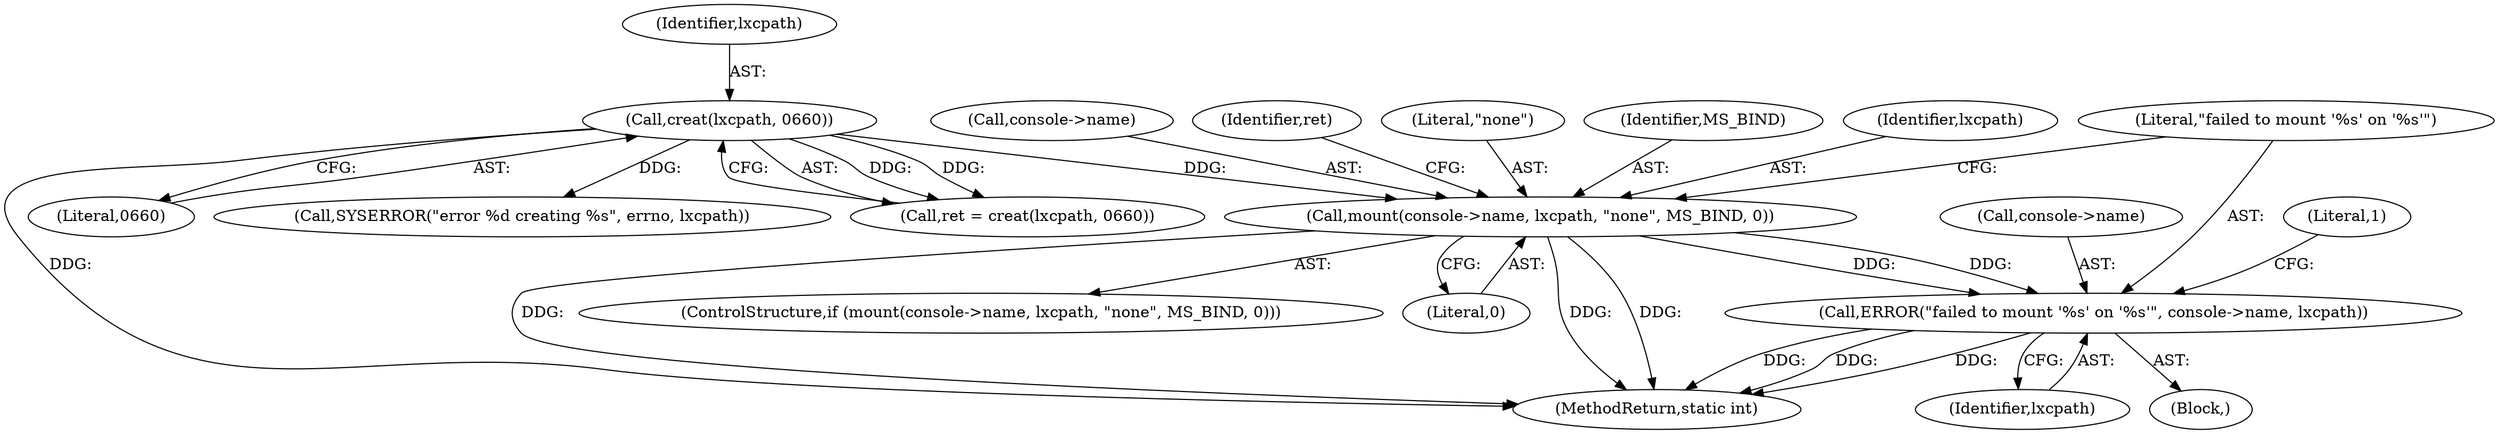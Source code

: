 digraph "1_lxc_592fd47a6245508b79fe6ac819fe6d3b2c1289be_11@del" {
"1000238" [label="(Call,mount(console->name, lxcpath, \"none\", MS_BIND, 0))"];
"1000200" [label="(Call,creat(lxcpath, 0660))"];
"1000247" [label="(Call,ERROR(\"failed to mount '%s' on '%s'\", console->name, lxcpath))"];
"1000242" [label="(Identifier,lxcpath)"];
"1000200" [label="(Call,creat(lxcpath, 0660))"];
"1000247" [label="(Call,ERROR(\"failed to mount '%s' on '%s'\", console->name, lxcpath))"];
"1000255" [label="(Literal,1)"];
"1000239" [label="(Call,console->name)"];
"1000248" [label="(Literal,\"failed to mount '%s' on '%s'\")"];
"1000252" [label="(Identifier,lxcpath)"];
"1000201" [label="(Identifier,lxcpath)"];
"1000246" [label="(Block,)"];
"1000213" [label="(Call,SYSERROR(\"error %d creating %s\", errno, lxcpath))"];
"1000257" [label="(Identifier,ret)"];
"1000198" [label="(Call,ret = creat(lxcpath, 0660))"];
"1000293" [label="(MethodReturn,static int)"];
"1000243" [label="(Literal,\"none\")"];
"1000202" [label="(Literal,0660)"];
"1000237" [label="(ControlStructure,if (mount(console->name, lxcpath, \"none\", MS_BIND, 0)))"];
"1000244" [label="(Identifier,MS_BIND)"];
"1000249" [label="(Call,console->name)"];
"1000245" [label="(Literal,0)"];
"1000238" [label="(Call,mount(console->name, lxcpath, \"none\", MS_BIND, 0))"];
"1000238" -> "1000237"  [label="AST: "];
"1000238" -> "1000245"  [label="CFG: "];
"1000239" -> "1000238"  [label="AST: "];
"1000242" -> "1000238"  [label="AST: "];
"1000243" -> "1000238"  [label="AST: "];
"1000244" -> "1000238"  [label="AST: "];
"1000245" -> "1000238"  [label="AST: "];
"1000248" -> "1000238"  [label="CFG: "];
"1000257" -> "1000238"  [label="CFG: "];
"1000238" -> "1000293"  [label="DDG: "];
"1000238" -> "1000293"  [label="DDG: "];
"1000238" -> "1000293"  [label="DDG: "];
"1000200" -> "1000238"  [label="DDG: "];
"1000238" -> "1000247"  [label="DDG: "];
"1000238" -> "1000247"  [label="DDG: "];
"1000200" -> "1000198"  [label="AST: "];
"1000200" -> "1000202"  [label="CFG: "];
"1000201" -> "1000200"  [label="AST: "];
"1000202" -> "1000200"  [label="AST: "];
"1000198" -> "1000200"  [label="CFG: "];
"1000200" -> "1000293"  [label="DDG: "];
"1000200" -> "1000198"  [label="DDG: "];
"1000200" -> "1000198"  [label="DDG: "];
"1000200" -> "1000213"  [label="DDG: "];
"1000247" -> "1000246"  [label="AST: "];
"1000247" -> "1000252"  [label="CFG: "];
"1000248" -> "1000247"  [label="AST: "];
"1000249" -> "1000247"  [label="AST: "];
"1000252" -> "1000247"  [label="AST: "];
"1000255" -> "1000247"  [label="CFG: "];
"1000247" -> "1000293"  [label="DDG: "];
"1000247" -> "1000293"  [label="DDG: "];
"1000247" -> "1000293"  [label="DDG: "];
}
